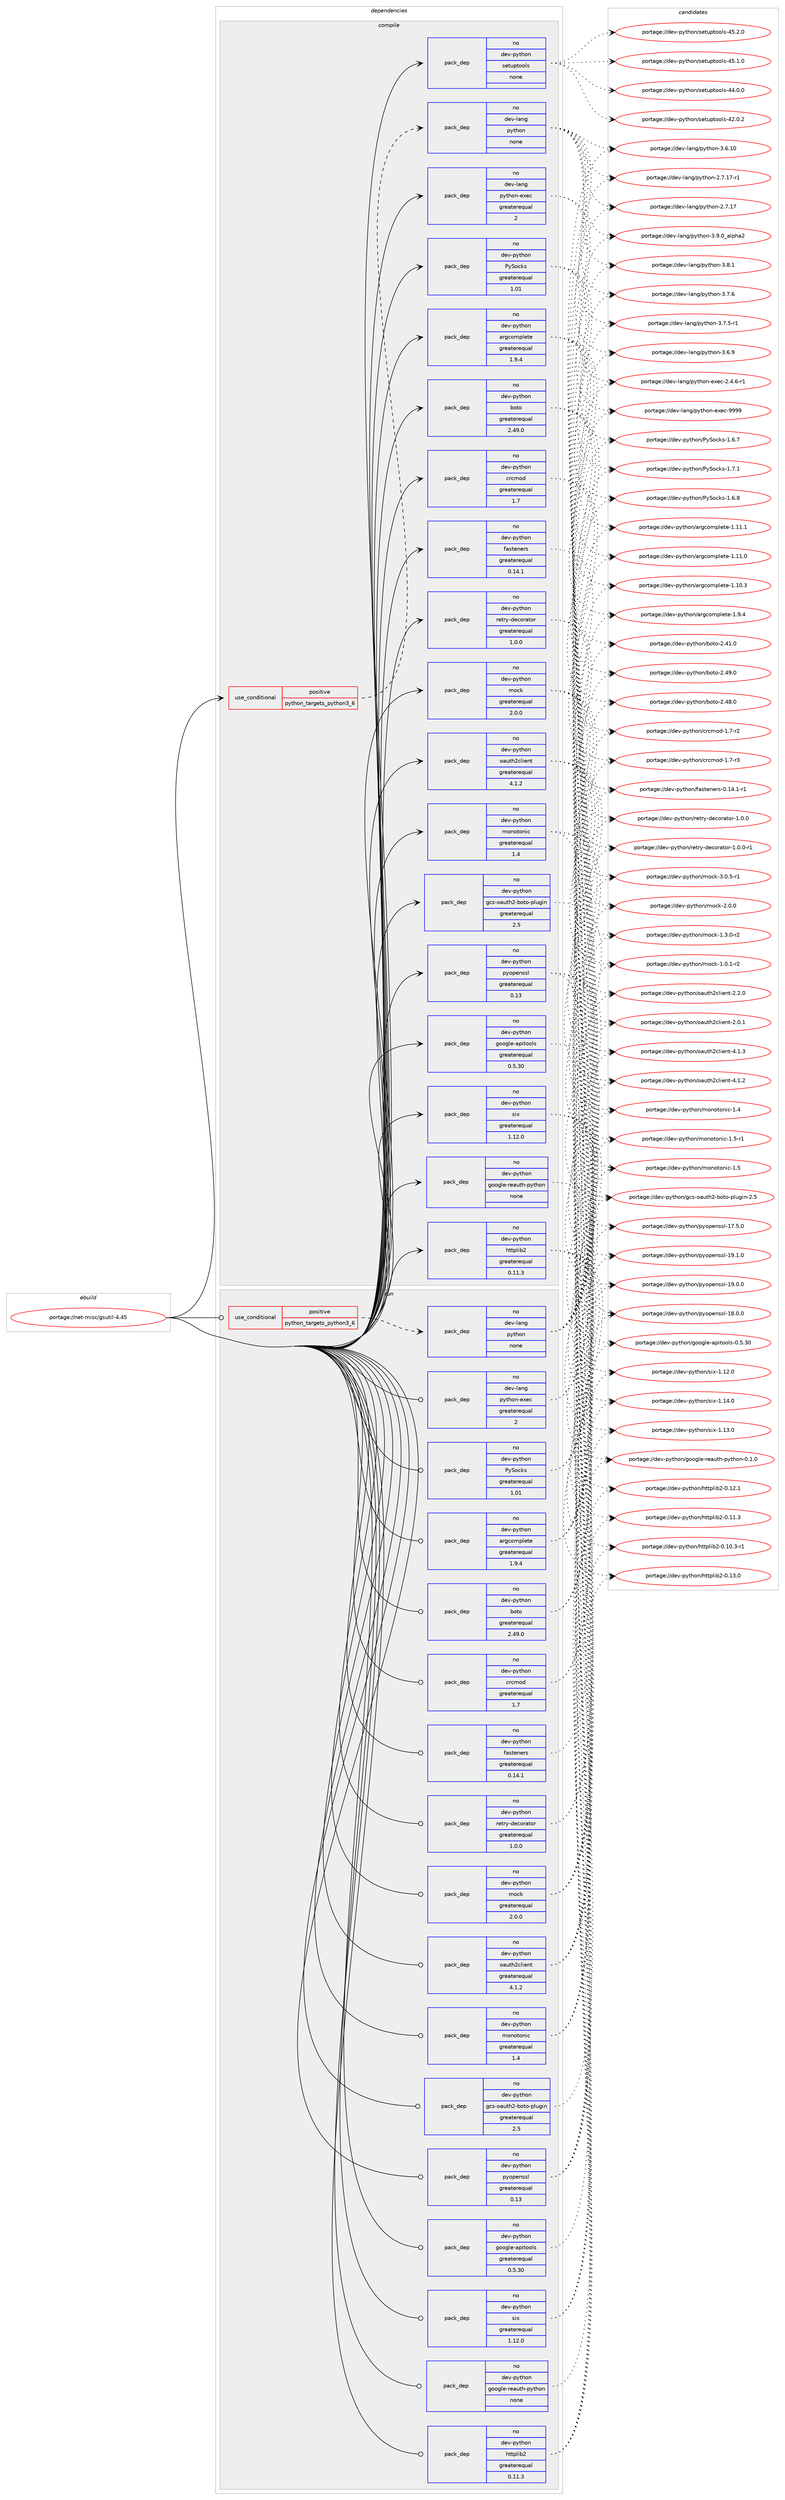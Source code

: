 digraph prolog {

# *************
# Graph options
# *************

newrank=true;
concentrate=true;
compound=true;
graph [rankdir=LR,fontname=Helvetica,fontsize=10,ranksep=1.5];#, ranksep=2.5, nodesep=0.2];
edge  [arrowhead=vee];
node  [fontname=Helvetica,fontsize=10];

# **********
# The ebuild
# **********

subgraph cluster_leftcol {
color=gray;
rank=same;
label=<<i>ebuild</i>>;
id [label="portage://net-misc/gsutil-4.45", color=red, width=4, href="../net-misc/gsutil-4.45.svg"];
}

# ****************
# The dependencies
# ****************

subgraph cluster_midcol {
color=gray;
label=<<i>dependencies</i>>;
subgraph cluster_compile {
fillcolor="#eeeeee";
style=filled;
label=<<i>compile</i>>;
subgraph cond25708 {
dependency124140 [label=<<TABLE BORDER="0" CELLBORDER="1" CELLSPACING="0" CELLPADDING="4"><TR><TD ROWSPAN="3" CELLPADDING="10">use_conditional</TD></TR><TR><TD>positive</TD></TR><TR><TD>python_targets_python3_6</TD></TR></TABLE>>, shape=none, color=red];
subgraph pack96309 {
dependency124141 [label=<<TABLE BORDER="0" CELLBORDER="1" CELLSPACING="0" CELLPADDING="4" WIDTH="220"><TR><TD ROWSPAN="6" CELLPADDING="30">pack_dep</TD></TR><TR><TD WIDTH="110">no</TD></TR><TR><TD>dev-lang</TD></TR><TR><TD>python</TD></TR><TR><TD>none</TD></TR><TR><TD></TD></TR></TABLE>>, shape=none, color=blue];
}
dependency124140:e -> dependency124141:w [weight=20,style="dashed",arrowhead="vee"];
}
id:e -> dependency124140:w [weight=20,style="solid",arrowhead="vee"];
subgraph pack96310 {
dependency124142 [label=<<TABLE BORDER="0" CELLBORDER="1" CELLSPACING="0" CELLPADDING="4" WIDTH="220"><TR><TD ROWSPAN="6" CELLPADDING="30">pack_dep</TD></TR><TR><TD WIDTH="110">no</TD></TR><TR><TD>dev-lang</TD></TR><TR><TD>python-exec</TD></TR><TR><TD>greaterequal</TD></TR><TR><TD>2</TD></TR></TABLE>>, shape=none, color=blue];
}
id:e -> dependency124142:w [weight=20,style="solid",arrowhead="vee"];
subgraph pack96311 {
dependency124143 [label=<<TABLE BORDER="0" CELLBORDER="1" CELLSPACING="0" CELLPADDING="4" WIDTH="220"><TR><TD ROWSPAN="6" CELLPADDING="30">pack_dep</TD></TR><TR><TD WIDTH="110">no</TD></TR><TR><TD>dev-python</TD></TR><TR><TD>PySocks</TD></TR><TR><TD>greaterequal</TD></TR><TR><TD>1.01</TD></TR></TABLE>>, shape=none, color=blue];
}
id:e -> dependency124143:w [weight=20,style="solid",arrowhead="vee"];
subgraph pack96312 {
dependency124144 [label=<<TABLE BORDER="0" CELLBORDER="1" CELLSPACING="0" CELLPADDING="4" WIDTH="220"><TR><TD ROWSPAN="6" CELLPADDING="30">pack_dep</TD></TR><TR><TD WIDTH="110">no</TD></TR><TR><TD>dev-python</TD></TR><TR><TD>argcomplete</TD></TR><TR><TD>greaterequal</TD></TR><TR><TD>1.9.4</TD></TR></TABLE>>, shape=none, color=blue];
}
id:e -> dependency124144:w [weight=20,style="solid",arrowhead="vee"];
subgraph pack96313 {
dependency124145 [label=<<TABLE BORDER="0" CELLBORDER="1" CELLSPACING="0" CELLPADDING="4" WIDTH="220"><TR><TD ROWSPAN="6" CELLPADDING="30">pack_dep</TD></TR><TR><TD WIDTH="110">no</TD></TR><TR><TD>dev-python</TD></TR><TR><TD>boto</TD></TR><TR><TD>greaterequal</TD></TR><TR><TD>2.49.0</TD></TR></TABLE>>, shape=none, color=blue];
}
id:e -> dependency124145:w [weight=20,style="solid",arrowhead="vee"];
subgraph pack96314 {
dependency124146 [label=<<TABLE BORDER="0" CELLBORDER="1" CELLSPACING="0" CELLPADDING="4" WIDTH="220"><TR><TD ROWSPAN="6" CELLPADDING="30">pack_dep</TD></TR><TR><TD WIDTH="110">no</TD></TR><TR><TD>dev-python</TD></TR><TR><TD>crcmod</TD></TR><TR><TD>greaterequal</TD></TR><TR><TD>1.7</TD></TR></TABLE>>, shape=none, color=blue];
}
id:e -> dependency124146:w [weight=20,style="solid",arrowhead="vee"];
subgraph pack96315 {
dependency124147 [label=<<TABLE BORDER="0" CELLBORDER="1" CELLSPACING="0" CELLPADDING="4" WIDTH="220"><TR><TD ROWSPAN="6" CELLPADDING="30">pack_dep</TD></TR><TR><TD WIDTH="110">no</TD></TR><TR><TD>dev-python</TD></TR><TR><TD>fasteners</TD></TR><TR><TD>greaterequal</TD></TR><TR><TD>0.14.1</TD></TR></TABLE>>, shape=none, color=blue];
}
id:e -> dependency124147:w [weight=20,style="solid",arrowhead="vee"];
subgraph pack96316 {
dependency124148 [label=<<TABLE BORDER="0" CELLBORDER="1" CELLSPACING="0" CELLPADDING="4" WIDTH="220"><TR><TD ROWSPAN="6" CELLPADDING="30">pack_dep</TD></TR><TR><TD WIDTH="110">no</TD></TR><TR><TD>dev-python</TD></TR><TR><TD>gcs-oauth2-boto-plugin</TD></TR><TR><TD>greaterequal</TD></TR><TR><TD>2.5</TD></TR></TABLE>>, shape=none, color=blue];
}
id:e -> dependency124148:w [weight=20,style="solid",arrowhead="vee"];
subgraph pack96317 {
dependency124149 [label=<<TABLE BORDER="0" CELLBORDER="1" CELLSPACING="0" CELLPADDING="4" WIDTH="220"><TR><TD ROWSPAN="6" CELLPADDING="30">pack_dep</TD></TR><TR><TD WIDTH="110">no</TD></TR><TR><TD>dev-python</TD></TR><TR><TD>google-apitools</TD></TR><TR><TD>greaterequal</TD></TR><TR><TD>0.5.30</TD></TR></TABLE>>, shape=none, color=blue];
}
id:e -> dependency124149:w [weight=20,style="solid",arrowhead="vee"];
subgraph pack96318 {
dependency124150 [label=<<TABLE BORDER="0" CELLBORDER="1" CELLSPACING="0" CELLPADDING="4" WIDTH="220"><TR><TD ROWSPAN="6" CELLPADDING="30">pack_dep</TD></TR><TR><TD WIDTH="110">no</TD></TR><TR><TD>dev-python</TD></TR><TR><TD>google-reauth-python</TD></TR><TR><TD>none</TD></TR><TR><TD></TD></TR></TABLE>>, shape=none, color=blue];
}
id:e -> dependency124150:w [weight=20,style="solid",arrowhead="vee"];
subgraph pack96319 {
dependency124151 [label=<<TABLE BORDER="0" CELLBORDER="1" CELLSPACING="0" CELLPADDING="4" WIDTH="220"><TR><TD ROWSPAN="6" CELLPADDING="30">pack_dep</TD></TR><TR><TD WIDTH="110">no</TD></TR><TR><TD>dev-python</TD></TR><TR><TD>httplib2</TD></TR><TR><TD>greaterequal</TD></TR><TR><TD>0.11.3</TD></TR></TABLE>>, shape=none, color=blue];
}
id:e -> dependency124151:w [weight=20,style="solid",arrowhead="vee"];
subgraph pack96320 {
dependency124152 [label=<<TABLE BORDER="0" CELLBORDER="1" CELLSPACING="0" CELLPADDING="4" WIDTH="220"><TR><TD ROWSPAN="6" CELLPADDING="30">pack_dep</TD></TR><TR><TD WIDTH="110">no</TD></TR><TR><TD>dev-python</TD></TR><TR><TD>mock</TD></TR><TR><TD>greaterequal</TD></TR><TR><TD>2.0.0</TD></TR></TABLE>>, shape=none, color=blue];
}
id:e -> dependency124152:w [weight=20,style="solid",arrowhead="vee"];
subgraph pack96321 {
dependency124153 [label=<<TABLE BORDER="0" CELLBORDER="1" CELLSPACING="0" CELLPADDING="4" WIDTH="220"><TR><TD ROWSPAN="6" CELLPADDING="30">pack_dep</TD></TR><TR><TD WIDTH="110">no</TD></TR><TR><TD>dev-python</TD></TR><TR><TD>monotonic</TD></TR><TR><TD>greaterequal</TD></TR><TR><TD>1.4</TD></TR></TABLE>>, shape=none, color=blue];
}
id:e -> dependency124153:w [weight=20,style="solid",arrowhead="vee"];
subgraph pack96322 {
dependency124154 [label=<<TABLE BORDER="0" CELLBORDER="1" CELLSPACING="0" CELLPADDING="4" WIDTH="220"><TR><TD ROWSPAN="6" CELLPADDING="30">pack_dep</TD></TR><TR><TD WIDTH="110">no</TD></TR><TR><TD>dev-python</TD></TR><TR><TD>oauth2client</TD></TR><TR><TD>greaterequal</TD></TR><TR><TD>4.1.2</TD></TR></TABLE>>, shape=none, color=blue];
}
id:e -> dependency124154:w [weight=20,style="solid",arrowhead="vee"];
subgraph pack96323 {
dependency124155 [label=<<TABLE BORDER="0" CELLBORDER="1" CELLSPACING="0" CELLPADDING="4" WIDTH="220"><TR><TD ROWSPAN="6" CELLPADDING="30">pack_dep</TD></TR><TR><TD WIDTH="110">no</TD></TR><TR><TD>dev-python</TD></TR><TR><TD>pyopenssl</TD></TR><TR><TD>greaterequal</TD></TR><TR><TD>0.13</TD></TR></TABLE>>, shape=none, color=blue];
}
id:e -> dependency124155:w [weight=20,style="solid",arrowhead="vee"];
subgraph pack96324 {
dependency124156 [label=<<TABLE BORDER="0" CELLBORDER="1" CELLSPACING="0" CELLPADDING="4" WIDTH="220"><TR><TD ROWSPAN="6" CELLPADDING="30">pack_dep</TD></TR><TR><TD WIDTH="110">no</TD></TR><TR><TD>dev-python</TD></TR><TR><TD>retry-decorator</TD></TR><TR><TD>greaterequal</TD></TR><TR><TD>1.0.0</TD></TR></TABLE>>, shape=none, color=blue];
}
id:e -> dependency124156:w [weight=20,style="solid",arrowhead="vee"];
subgraph pack96325 {
dependency124157 [label=<<TABLE BORDER="0" CELLBORDER="1" CELLSPACING="0" CELLPADDING="4" WIDTH="220"><TR><TD ROWSPAN="6" CELLPADDING="30">pack_dep</TD></TR><TR><TD WIDTH="110">no</TD></TR><TR><TD>dev-python</TD></TR><TR><TD>setuptools</TD></TR><TR><TD>none</TD></TR><TR><TD></TD></TR></TABLE>>, shape=none, color=blue];
}
id:e -> dependency124157:w [weight=20,style="solid",arrowhead="vee"];
subgraph pack96326 {
dependency124158 [label=<<TABLE BORDER="0" CELLBORDER="1" CELLSPACING="0" CELLPADDING="4" WIDTH="220"><TR><TD ROWSPAN="6" CELLPADDING="30">pack_dep</TD></TR><TR><TD WIDTH="110">no</TD></TR><TR><TD>dev-python</TD></TR><TR><TD>six</TD></TR><TR><TD>greaterequal</TD></TR><TR><TD>1.12.0</TD></TR></TABLE>>, shape=none, color=blue];
}
id:e -> dependency124158:w [weight=20,style="solid",arrowhead="vee"];
}
subgraph cluster_compileandrun {
fillcolor="#eeeeee";
style=filled;
label=<<i>compile and run</i>>;
}
subgraph cluster_run {
fillcolor="#eeeeee";
style=filled;
label=<<i>run</i>>;
subgraph cond25709 {
dependency124159 [label=<<TABLE BORDER="0" CELLBORDER="1" CELLSPACING="0" CELLPADDING="4"><TR><TD ROWSPAN="3" CELLPADDING="10">use_conditional</TD></TR><TR><TD>positive</TD></TR><TR><TD>python_targets_python3_6</TD></TR></TABLE>>, shape=none, color=red];
subgraph pack96327 {
dependency124160 [label=<<TABLE BORDER="0" CELLBORDER="1" CELLSPACING="0" CELLPADDING="4" WIDTH="220"><TR><TD ROWSPAN="6" CELLPADDING="30">pack_dep</TD></TR><TR><TD WIDTH="110">no</TD></TR><TR><TD>dev-lang</TD></TR><TR><TD>python</TD></TR><TR><TD>none</TD></TR><TR><TD></TD></TR></TABLE>>, shape=none, color=blue];
}
dependency124159:e -> dependency124160:w [weight=20,style="dashed",arrowhead="vee"];
}
id:e -> dependency124159:w [weight=20,style="solid",arrowhead="odot"];
subgraph pack96328 {
dependency124161 [label=<<TABLE BORDER="0" CELLBORDER="1" CELLSPACING="0" CELLPADDING="4" WIDTH="220"><TR><TD ROWSPAN="6" CELLPADDING="30">pack_dep</TD></TR><TR><TD WIDTH="110">no</TD></TR><TR><TD>dev-lang</TD></TR><TR><TD>python-exec</TD></TR><TR><TD>greaterequal</TD></TR><TR><TD>2</TD></TR></TABLE>>, shape=none, color=blue];
}
id:e -> dependency124161:w [weight=20,style="solid",arrowhead="odot"];
subgraph pack96329 {
dependency124162 [label=<<TABLE BORDER="0" CELLBORDER="1" CELLSPACING="0" CELLPADDING="4" WIDTH="220"><TR><TD ROWSPAN="6" CELLPADDING="30">pack_dep</TD></TR><TR><TD WIDTH="110">no</TD></TR><TR><TD>dev-python</TD></TR><TR><TD>PySocks</TD></TR><TR><TD>greaterequal</TD></TR><TR><TD>1.01</TD></TR></TABLE>>, shape=none, color=blue];
}
id:e -> dependency124162:w [weight=20,style="solid",arrowhead="odot"];
subgraph pack96330 {
dependency124163 [label=<<TABLE BORDER="0" CELLBORDER="1" CELLSPACING="0" CELLPADDING="4" WIDTH="220"><TR><TD ROWSPAN="6" CELLPADDING="30">pack_dep</TD></TR><TR><TD WIDTH="110">no</TD></TR><TR><TD>dev-python</TD></TR><TR><TD>argcomplete</TD></TR><TR><TD>greaterequal</TD></TR><TR><TD>1.9.4</TD></TR></TABLE>>, shape=none, color=blue];
}
id:e -> dependency124163:w [weight=20,style="solid",arrowhead="odot"];
subgraph pack96331 {
dependency124164 [label=<<TABLE BORDER="0" CELLBORDER="1" CELLSPACING="0" CELLPADDING="4" WIDTH="220"><TR><TD ROWSPAN="6" CELLPADDING="30">pack_dep</TD></TR><TR><TD WIDTH="110">no</TD></TR><TR><TD>dev-python</TD></TR><TR><TD>boto</TD></TR><TR><TD>greaterequal</TD></TR><TR><TD>2.49.0</TD></TR></TABLE>>, shape=none, color=blue];
}
id:e -> dependency124164:w [weight=20,style="solid",arrowhead="odot"];
subgraph pack96332 {
dependency124165 [label=<<TABLE BORDER="0" CELLBORDER="1" CELLSPACING="0" CELLPADDING="4" WIDTH="220"><TR><TD ROWSPAN="6" CELLPADDING="30">pack_dep</TD></TR><TR><TD WIDTH="110">no</TD></TR><TR><TD>dev-python</TD></TR><TR><TD>crcmod</TD></TR><TR><TD>greaterequal</TD></TR><TR><TD>1.7</TD></TR></TABLE>>, shape=none, color=blue];
}
id:e -> dependency124165:w [weight=20,style="solid",arrowhead="odot"];
subgraph pack96333 {
dependency124166 [label=<<TABLE BORDER="0" CELLBORDER="1" CELLSPACING="0" CELLPADDING="4" WIDTH="220"><TR><TD ROWSPAN="6" CELLPADDING="30">pack_dep</TD></TR><TR><TD WIDTH="110">no</TD></TR><TR><TD>dev-python</TD></TR><TR><TD>fasteners</TD></TR><TR><TD>greaterequal</TD></TR><TR><TD>0.14.1</TD></TR></TABLE>>, shape=none, color=blue];
}
id:e -> dependency124166:w [weight=20,style="solid",arrowhead="odot"];
subgraph pack96334 {
dependency124167 [label=<<TABLE BORDER="0" CELLBORDER="1" CELLSPACING="0" CELLPADDING="4" WIDTH="220"><TR><TD ROWSPAN="6" CELLPADDING="30">pack_dep</TD></TR><TR><TD WIDTH="110">no</TD></TR><TR><TD>dev-python</TD></TR><TR><TD>gcs-oauth2-boto-plugin</TD></TR><TR><TD>greaterequal</TD></TR><TR><TD>2.5</TD></TR></TABLE>>, shape=none, color=blue];
}
id:e -> dependency124167:w [weight=20,style="solid",arrowhead="odot"];
subgraph pack96335 {
dependency124168 [label=<<TABLE BORDER="0" CELLBORDER="1" CELLSPACING="0" CELLPADDING="4" WIDTH="220"><TR><TD ROWSPAN="6" CELLPADDING="30">pack_dep</TD></TR><TR><TD WIDTH="110">no</TD></TR><TR><TD>dev-python</TD></TR><TR><TD>google-apitools</TD></TR><TR><TD>greaterequal</TD></TR><TR><TD>0.5.30</TD></TR></TABLE>>, shape=none, color=blue];
}
id:e -> dependency124168:w [weight=20,style="solid",arrowhead="odot"];
subgraph pack96336 {
dependency124169 [label=<<TABLE BORDER="0" CELLBORDER="1" CELLSPACING="0" CELLPADDING="4" WIDTH="220"><TR><TD ROWSPAN="6" CELLPADDING="30">pack_dep</TD></TR><TR><TD WIDTH="110">no</TD></TR><TR><TD>dev-python</TD></TR><TR><TD>google-reauth-python</TD></TR><TR><TD>none</TD></TR><TR><TD></TD></TR></TABLE>>, shape=none, color=blue];
}
id:e -> dependency124169:w [weight=20,style="solid",arrowhead="odot"];
subgraph pack96337 {
dependency124170 [label=<<TABLE BORDER="0" CELLBORDER="1" CELLSPACING="0" CELLPADDING="4" WIDTH="220"><TR><TD ROWSPAN="6" CELLPADDING="30">pack_dep</TD></TR><TR><TD WIDTH="110">no</TD></TR><TR><TD>dev-python</TD></TR><TR><TD>httplib2</TD></TR><TR><TD>greaterequal</TD></TR><TR><TD>0.11.3</TD></TR></TABLE>>, shape=none, color=blue];
}
id:e -> dependency124170:w [weight=20,style="solid",arrowhead="odot"];
subgraph pack96338 {
dependency124171 [label=<<TABLE BORDER="0" CELLBORDER="1" CELLSPACING="0" CELLPADDING="4" WIDTH="220"><TR><TD ROWSPAN="6" CELLPADDING="30">pack_dep</TD></TR><TR><TD WIDTH="110">no</TD></TR><TR><TD>dev-python</TD></TR><TR><TD>mock</TD></TR><TR><TD>greaterequal</TD></TR><TR><TD>2.0.0</TD></TR></TABLE>>, shape=none, color=blue];
}
id:e -> dependency124171:w [weight=20,style="solid",arrowhead="odot"];
subgraph pack96339 {
dependency124172 [label=<<TABLE BORDER="0" CELLBORDER="1" CELLSPACING="0" CELLPADDING="4" WIDTH="220"><TR><TD ROWSPAN="6" CELLPADDING="30">pack_dep</TD></TR><TR><TD WIDTH="110">no</TD></TR><TR><TD>dev-python</TD></TR><TR><TD>monotonic</TD></TR><TR><TD>greaterequal</TD></TR><TR><TD>1.4</TD></TR></TABLE>>, shape=none, color=blue];
}
id:e -> dependency124172:w [weight=20,style="solid",arrowhead="odot"];
subgraph pack96340 {
dependency124173 [label=<<TABLE BORDER="0" CELLBORDER="1" CELLSPACING="0" CELLPADDING="4" WIDTH="220"><TR><TD ROWSPAN="6" CELLPADDING="30">pack_dep</TD></TR><TR><TD WIDTH="110">no</TD></TR><TR><TD>dev-python</TD></TR><TR><TD>oauth2client</TD></TR><TR><TD>greaterequal</TD></TR><TR><TD>4.1.2</TD></TR></TABLE>>, shape=none, color=blue];
}
id:e -> dependency124173:w [weight=20,style="solid",arrowhead="odot"];
subgraph pack96341 {
dependency124174 [label=<<TABLE BORDER="0" CELLBORDER="1" CELLSPACING="0" CELLPADDING="4" WIDTH="220"><TR><TD ROWSPAN="6" CELLPADDING="30">pack_dep</TD></TR><TR><TD WIDTH="110">no</TD></TR><TR><TD>dev-python</TD></TR><TR><TD>pyopenssl</TD></TR><TR><TD>greaterequal</TD></TR><TR><TD>0.13</TD></TR></TABLE>>, shape=none, color=blue];
}
id:e -> dependency124174:w [weight=20,style="solid",arrowhead="odot"];
subgraph pack96342 {
dependency124175 [label=<<TABLE BORDER="0" CELLBORDER="1" CELLSPACING="0" CELLPADDING="4" WIDTH="220"><TR><TD ROWSPAN="6" CELLPADDING="30">pack_dep</TD></TR><TR><TD WIDTH="110">no</TD></TR><TR><TD>dev-python</TD></TR><TR><TD>retry-decorator</TD></TR><TR><TD>greaterequal</TD></TR><TR><TD>1.0.0</TD></TR></TABLE>>, shape=none, color=blue];
}
id:e -> dependency124175:w [weight=20,style="solid",arrowhead="odot"];
subgraph pack96343 {
dependency124176 [label=<<TABLE BORDER="0" CELLBORDER="1" CELLSPACING="0" CELLPADDING="4" WIDTH="220"><TR><TD ROWSPAN="6" CELLPADDING="30">pack_dep</TD></TR><TR><TD WIDTH="110">no</TD></TR><TR><TD>dev-python</TD></TR><TR><TD>six</TD></TR><TR><TD>greaterequal</TD></TR><TR><TD>1.12.0</TD></TR></TABLE>>, shape=none, color=blue];
}
id:e -> dependency124176:w [weight=20,style="solid",arrowhead="odot"];
}
}

# **************
# The candidates
# **************

subgraph cluster_choices {
rank=same;
color=gray;
label=<<i>candidates</i>>;

subgraph choice96309 {
color=black;
nodesep=1;
choice10010111845108971101034711212111610411111045514657464895971081121049750 [label="portage://dev-lang/python-3.9.0_alpha2", color=red, width=4,href="../dev-lang/python-3.9.0_alpha2.svg"];
choice100101118451089711010347112121116104111110455146564649 [label="portage://dev-lang/python-3.8.1", color=red, width=4,href="../dev-lang/python-3.8.1.svg"];
choice100101118451089711010347112121116104111110455146554654 [label="portage://dev-lang/python-3.7.6", color=red, width=4,href="../dev-lang/python-3.7.6.svg"];
choice1001011184510897110103471121211161041111104551465546534511449 [label="portage://dev-lang/python-3.7.5-r1", color=red, width=4,href="../dev-lang/python-3.7.5-r1.svg"];
choice100101118451089711010347112121116104111110455146544657 [label="portage://dev-lang/python-3.6.9", color=red, width=4,href="../dev-lang/python-3.6.9.svg"];
choice10010111845108971101034711212111610411111045514654464948 [label="portage://dev-lang/python-3.6.10", color=red, width=4,href="../dev-lang/python-3.6.10.svg"];
choice100101118451089711010347112121116104111110455046554649554511449 [label="portage://dev-lang/python-2.7.17-r1", color=red, width=4,href="../dev-lang/python-2.7.17-r1.svg"];
choice10010111845108971101034711212111610411111045504655464955 [label="portage://dev-lang/python-2.7.17", color=red, width=4,href="../dev-lang/python-2.7.17.svg"];
dependency124141:e -> choice10010111845108971101034711212111610411111045514657464895971081121049750:w [style=dotted,weight="100"];
dependency124141:e -> choice100101118451089711010347112121116104111110455146564649:w [style=dotted,weight="100"];
dependency124141:e -> choice100101118451089711010347112121116104111110455146554654:w [style=dotted,weight="100"];
dependency124141:e -> choice1001011184510897110103471121211161041111104551465546534511449:w [style=dotted,weight="100"];
dependency124141:e -> choice100101118451089711010347112121116104111110455146544657:w [style=dotted,weight="100"];
dependency124141:e -> choice10010111845108971101034711212111610411111045514654464948:w [style=dotted,weight="100"];
dependency124141:e -> choice100101118451089711010347112121116104111110455046554649554511449:w [style=dotted,weight="100"];
dependency124141:e -> choice10010111845108971101034711212111610411111045504655464955:w [style=dotted,weight="100"];
}
subgraph choice96310 {
color=black;
nodesep=1;
choice10010111845108971101034711212111610411111045101120101994557575757 [label="portage://dev-lang/python-exec-9999", color=red, width=4,href="../dev-lang/python-exec-9999.svg"];
choice10010111845108971101034711212111610411111045101120101994550465246544511449 [label="portage://dev-lang/python-exec-2.4.6-r1", color=red, width=4,href="../dev-lang/python-exec-2.4.6-r1.svg"];
dependency124142:e -> choice10010111845108971101034711212111610411111045101120101994557575757:w [style=dotted,weight="100"];
dependency124142:e -> choice10010111845108971101034711212111610411111045101120101994550465246544511449:w [style=dotted,weight="100"];
}
subgraph choice96311 {
color=black;
nodesep=1;
choice1001011184511212111610411111047801218311199107115454946554649 [label="portage://dev-python/PySocks-1.7.1", color=red, width=4,href="../dev-python/PySocks-1.7.1.svg"];
choice1001011184511212111610411111047801218311199107115454946544656 [label="portage://dev-python/PySocks-1.6.8", color=red, width=4,href="../dev-python/PySocks-1.6.8.svg"];
choice1001011184511212111610411111047801218311199107115454946544655 [label="portage://dev-python/PySocks-1.6.7", color=red, width=4,href="../dev-python/PySocks-1.6.7.svg"];
dependency124143:e -> choice1001011184511212111610411111047801218311199107115454946554649:w [style=dotted,weight="100"];
dependency124143:e -> choice1001011184511212111610411111047801218311199107115454946544656:w [style=dotted,weight="100"];
dependency124143:e -> choice1001011184511212111610411111047801218311199107115454946544655:w [style=dotted,weight="100"];
}
subgraph choice96312 {
color=black;
nodesep=1;
choice10010111845112121116104111110479711410399111109112108101116101454946574652 [label="portage://dev-python/argcomplete-1.9.4", color=red, width=4,href="../dev-python/argcomplete-1.9.4.svg"];
choice1001011184511212111610411111047971141039911110911210810111610145494649494649 [label="portage://dev-python/argcomplete-1.11.1", color=red, width=4,href="../dev-python/argcomplete-1.11.1.svg"];
choice1001011184511212111610411111047971141039911110911210810111610145494649494648 [label="portage://dev-python/argcomplete-1.11.0", color=red, width=4,href="../dev-python/argcomplete-1.11.0.svg"];
choice1001011184511212111610411111047971141039911110911210810111610145494649484651 [label="portage://dev-python/argcomplete-1.10.3", color=red, width=4,href="../dev-python/argcomplete-1.10.3.svg"];
dependency124144:e -> choice10010111845112121116104111110479711410399111109112108101116101454946574652:w [style=dotted,weight="100"];
dependency124144:e -> choice1001011184511212111610411111047971141039911110911210810111610145494649494649:w [style=dotted,weight="100"];
dependency124144:e -> choice1001011184511212111610411111047971141039911110911210810111610145494649494648:w [style=dotted,weight="100"];
dependency124144:e -> choice1001011184511212111610411111047971141039911110911210810111610145494649484651:w [style=dotted,weight="100"];
}
subgraph choice96313 {
color=black;
nodesep=1;
choice10010111845112121116104111110479811111611145504652574648 [label="portage://dev-python/boto-2.49.0", color=red, width=4,href="../dev-python/boto-2.49.0.svg"];
choice10010111845112121116104111110479811111611145504652564648 [label="portage://dev-python/boto-2.48.0", color=red, width=4,href="../dev-python/boto-2.48.0.svg"];
choice10010111845112121116104111110479811111611145504652494648 [label="portage://dev-python/boto-2.41.0", color=red, width=4,href="../dev-python/boto-2.41.0.svg"];
dependency124145:e -> choice10010111845112121116104111110479811111611145504652574648:w [style=dotted,weight="100"];
dependency124145:e -> choice10010111845112121116104111110479811111611145504652564648:w [style=dotted,weight="100"];
dependency124145:e -> choice10010111845112121116104111110479811111611145504652494648:w [style=dotted,weight="100"];
}
subgraph choice96314 {
color=black;
nodesep=1;
choice10010111845112121116104111110479911499109111100454946554511451 [label="portage://dev-python/crcmod-1.7-r3", color=red, width=4,href="../dev-python/crcmod-1.7-r3.svg"];
choice10010111845112121116104111110479911499109111100454946554511450 [label="portage://dev-python/crcmod-1.7-r2", color=red, width=4,href="../dev-python/crcmod-1.7-r2.svg"];
dependency124146:e -> choice10010111845112121116104111110479911499109111100454946554511451:w [style=dotted,weight="100"];
dependency124146:e -> choice10010111845112121116104111110479911499109111100454946554511450:w [style=dotted,weight="100"];
}
subgraph choice96315 {
color=black;
nodesep=1;
choice100101118451121211161041111104710297115116101110101114115454846495246494511449 [label="portage://dev-python/fasteners-0.14.1-r1", color=red, width=4,href="../dev-python/fasteners-0.14.1-r1.svg"];
dependency124147:e -> choice100101118451121211161041111104710297115116101110101114115454846495246494511449:w [style=dotted,weight="100"];
}
subgraph choice96316 {
color=black;
nodesep=1;
choice10010111845112121116104111110471039911545111971171161045045981111161114511210811710310511045504653 [label="portage://dev-python/gcs-oauth2-boto-plugin-2.5", color=red, width=4,href="../dev-python/gcs-oauth2-boto-plugin-2.5.svg"];
dependency124148:e -> choice10010111845112121116104111110471039911545111971171161045045981111161114511210811710310511045504653:w [style=dotted,weight="100"];
}
subgraph choice96317 {
color=black;
nodesep=1;
choice1001011184511212111610411111047103111111103108101459711210511611111110811545484653465148 [label="portage://dev-python/google-apitools-0.5.30", color=red, width=4,href="../dev-python/google-apitools-0.5.30.svg"];
dependency124149:e -> choice1001011184511212111610411111047103111111103108101459711210511611111110811545484653465148:w [style=dotted,weight="100"];
}
subgraph choice96318 {
color=black;
nodesep=1;
choice1001011184511212111610411111047103111111103108101451141019711711610445112121116104111110454846494648 [label="portage://dev-python/google-reauth-python-0.1.0", color=red, width=4,href="../dev-python/google-reauth-python-0.1.0.svg"];
dependency124150:e -> choice1001011184511212111610411111047103111111103108101451141019711711610445112121116104111110454846494648:w [style=dotted,weight="100"];
}
subgraph choice96319 {
color=black;
nodesep=1;
choice1001011184511212111610411111047104116116112108105985045484649514648 [label="portage://dev-python/httplib2-0.13.0", color=red, width=4,href="../dev-python/httplib2-0.13.0.svg"];
choice1001011184511212111610411111047104116116112108105985045484649504649 [label="portage://dev-python/httplib2-0.12.1", color=red, width=4,href="../dev-python/httplib2-0.12.1.svg"];
choice1001011184511212111610411111047104116116112108105985045484649494651 [label="portage://dev-python/httplib2-0.11.3", color=red, width=4,href="../dev-python/httplib2-0.11.3.svg"];
choice10010111845112121116104111110471041161161121081059850454846494846514511449 [label="portage://dev-python/httplib2-0.10.3-r1", color=red, width=4,href="../dev-python/httplib2-0.10.3-r1.svg"];
dependency124151:e -> choice1001011184511212111610411111047104116116112108105985045484649514648:w [style=dotted,weight="100"];
dependency124151:e -> choice1001011184511212111610411111047104116116112108105985045484649504649:w [style=dotted,weight="100"];
dependency124151:e -> choice1001011184511212111610411111047104116116112108105985045484649494651:w [style=dotted,weight="100"];
dependency124151:e -> choice10010111845112121116104111110471041161161121081059850454846494846514511449:w [style=dotted,weight="100"];
}
subgraph choice96320 {
color=black;
nodesep=1;
choice1001011184511212111610411111047109111991074551464846534511449 [label="portage://dev-python/mock-3.0.5-r1", color=red, width=4,href="../dev-python/mock-3.0.5-r1.svg"];
choice100101118451121211161041111104710911199107455046484648 [label="portage://dev-python/mock-2.0.0", color=red, width=4,href="../dev-python/mock-2.0.0.svg"];
choice1001011184511212111610411111047109111991074549465146484511450 [label="portage://dev-python/mock-1.3.0-r2", color=red, width=4,href="../dev-python/mock-1.3.0-r2.svg"];
choice1001011184511212111610411111047109111991074549464846494511450 [label="portage://dev-python/mock-1.0.1-r2", color=red, width=4,href="../dev-python/mock-1.0.1-r2.svg"];
dependency124152:e -> choice1001011184511212111610411111047109111991074551464846534511449:w [style=dotted,weight="100"];
dependency124152:e -> choice100101118451121211161041111104710911199107455046484648:w [style=dotted,weight="100"];
dependency124152:e -> choice1001011184511212111610411111047109111991074549465146484511450:w [style=dotted,weight="100"];
dependency124152:e -> choice1001011184511212111610411111047109111991074549464846494511450:w [style=dotted,weight="100"];
}
subgraph choice96321 {
color=black;
nodesep=1;
choice100101118451121211161041111104710911111011111611111010599454946534511449 [label="portage://dev-python/monotonic-1.5-r1", color=red, width=4,href="../dev-python/monotonic-1.5-r1.svg"];
choice10010111845112121116104111110471091111101111161111101059945494653 [label="portage://dev-python/monotonic-1.5", color=red, width=4,href="../dev-python/monotonic-1.5.svg"];
choice10010111845112121116104111110471091111101111161111101059945494652 [label="portage://dev-python/monotonic-1.4", color=red, width=4,href="../dev-python/monotonic-1.4.svg"];
dependency124153:e -> choice100101118451121211161041111104710911111011111611111010599454946534511449:w [style=dotted,weight="100"];
dependency124153:e -> choice10010111845112121116104111110471091111101111161111101059945494653:w [style=dotted,weight="100"];
dependency124153:e -> choice10010111845112121116104111110471091111101111161111101059945494652:w [style=dotted,weight="100"];
}
subgraph choice96322 {
color=black;
nodesep=1;
choice1001011184511212111610411111047111971171161045099108105101110116455246494651 [label="portage://dev-python/oauth2client-4.1.3", color=red, width=4,href="../dev-python/oauth2client-4.1.3.svg"];
choice1001011184511212111610411111047111971171161045099108105101110116455246494650 [label="portage://dev-python/oauth2client-4.1.2", color=red, width=4,href="../dev-python/oauth2client-4.1.2.svg"];
choice1001011184511212111610411111047111971171161045099108105101110116455046504648 [label="portage://dev-python/oauth2client-2.2.0", color=red, width=4,href="../dev-python/oauth2client-2.2.0.svg"];
choice1001011184511212111610411111047111971171161045099108105101110116455046484649 [label="portage://dev-python/oauth2client-2.0.1", color=red, width=4,href="../dev-python/oauth2client-2.0.1.svg"];
dependency124154:e -> choice1001011184511212111610411111047111971171161045099108105101110116455246494651:w [style=dotted,weight="100"];
dependency124154:e -> choice1001011184511212111610411111047111971171161045099108105101110116455246494650:w [style=dotted,weight="100"];
dependency124154:e -> choice1001011184511212111610411111047111971171161045099108105101110116455046504648:w [style=dotted,weight="100"];
dependency124154:e -> choice1001011184511212111610411111047111971171161045099108105101110116455046484649:w [style=dotted,weight="100"];
}
subgraph choice96323 {
color=black;
nodesep=1;
choice100101118451121211161041111104711212111111210111011511510845495746494648 [label="portage://dev-python/pyopenssl-19.1.0", color=red, width=4,href="../dev-python/pyopenssl-19.1.0.svg"];
choice100101118451121211161041111104711212111111210111011511510845495746484648 [label="portage://dev-python/pyopenssl-19.0.0", color=red, width=4,href="../dev-python/pyopenssl-19.0.0.svg"];
choice100101118451121211161041111104711212111111210111011511510845495646484648 [label="portage://dev-python/pyopenssl-18.0.0", color=red, width=4,href="../dev-python/pyopenssl-18.0.0.svg"];
choice100101118451121211161041111104711212111111210111011511510845495546534648 [label="portage://dev-python/pyopenssl-17.5.0", color=red, width=4,href="../dev-python/pyopenssl-17.5.0.svg"];
dependency124155:e -> choice100101118451121211161041111104711212111111210111011511510845495746494648:w [style=dotted,weight="100"];
dependency124155:e -> choice100101118451121211161041111104711212111111210111011511510845495746484648:w [style=dotted,weight="100"];
dependency124155:e -> choice100101118451121211161041111104711212111111210111011511510845495646484648:w [style=dotted,weight="100"];
dependency124155:e -> choice100101118451121211161041111104711212111111210111011511510845495546534648:w [style=dotted,weight="100"];
}
subgraph choice96324 {
color=black;
nodesep=1;
choice10010111845112121116104111110471141011161141214510010199111114971161111144549464846484511449 [label="portage://dev-python/retry-decorator-1.0.0-r1", color=red, width=4,href="../dev-python/retry-decorator-1.0.0-r1.svg"];
choice1001011184511212111610411111047114101116114121451001019911111497116111114454946484648 [label="portage://dev-python/retry-decorator-1.0.0", color=red, width=4,href="../dev-python/retry-decorator-1.0.0.svg"];
dependency124156:e -> choice10010111845112121116104111110471141011161141214510010199111114971161111144549464846484511449:w [style=dotted,weight="100"];
dependency124156:e -> choice1001011184511212111610411111047114101116114121451001019911111497116111114454946484648:w [style=dotted,weight="100"];
}
subgraph choice96325 {
color=black;
nodesep=1;
choice100101118451121211161041111104711510111611711211611111110811545525346504648 [label="portage://dev-python/setuptools-45.2.0", color=red, width=4,href="../dev-python/setuptools-45.2.0.svg"];
choice100101118451121211161041111104711510111611711211611111110811545525346494648 [label="portage://dev-python/setuptools-45.1.0", color=red, width=4,href="../dev-python/setuptools-45.1.0.svg"];
choice100101118451121211161041111104711510111611711211611111110811545525246484648 [label="portage://dev-python/setuptools-44.0.0", color=red, width=4,href="../dev-python/setuptools-44.0.0.svg"];
choice100101118451121211161041111104711510111611711211611111110811545525046484650 [label="portage://dev-python/setuptools-42.0.2", color=red, width=4,href="../dev-python/setuptools-42.0.2.svg"];
dependency124157:e -> choice100101118451121211161041111104711510111611711211611111110811545525346504648:w [style=dotted,weight="100"];
dependency124157:e -> choice100101118451121211161041111104711510111611711211611111110811545525346494648:w [style=dotted,weight="100"];
dependency124157:e -> choice100101118451121211161041111104711510111611711211611111110811545525246484648:w [style=dotted,weight="100"];
dependency124157:e -> choice100101118451121211161041111104711510111611711211611111110811545525046484650:w [style=dotted,weight="100"];
}
subgraph choice96326 {
color=black;
nodesep=1;
choice100101118451121211161041111104711510512045494649524648 [label="portage://dev-python/six-1.14.0", color=red, width=4,href="../dev-python/six-1.14.0.svg"];
choice100101118451121211161041111104711510512045494649514648 [label="portage://dev-python/six-1.13.0", color=red, width=4,href="../dev-python/six-1.13.0.svg"];
choice100101118451121211161041111104711510512045494649504648 [label="portage://dev-python/six-1.12.0", color=red, width=4,href="../dev-python/six-1.12.0.svg"];
dependency124158:e -> choice100101118451121211161041111104711510512045494649524648:w [style=dotted,weight="100"];
dependency124158:e -> choice100101118451121211161041111104711510512045494649514648:w [style=dotted,weight="100"];
dependency124158:e -> choice100101118451121211161041111104711510512045494649504648:w [style=dotted,weight="100"];
}
subgraph choice96327 {
color=black;
nodesep=1;
choice10010111845108971101034711212111610411111045514657464895971081121049750 [label="portage://dev-lang/python-3.9.0_alpha2", color=red, width=4,href="../dev-lang/python-3.9.0_alpha2.svg"];
choice100101118451089711010347112121116104111110455146564649 [label="portage://dev-lang/python-3.8.1", color=red, width=4,href="../dev-lang/python-3.8.1.svg"];
choice100101118451089711010347112121116104111110455146554654 [label="portage://dev-lang/python-3.7.6", color=red, width=4,href="../dev-lang/python-3.7.6.svg"];
choice1001011184510897110103471121211161041111104551465546534511449 [label="portage://dev-lang/python-3.7.5-r1", color=red, width=4,href="../dev-lang/python-3.7.5-r1.svg"];
choice100101118451089711010347112121116104111110455146544657 [label="portage://dev-lang/python-3.6.9", color=red, width=4,href="../dev-lang/python-3.6.9.svg"];
choice10010111845108971101034711212111610411111045514654464948 [label="portage://dev-lang/python-3.6.10", color=red, width=4,href="../dev-lang/python-3.6.10.svg"];
choice100101118451089711010347112121116104111110455046554649554511449 [label="portage://dev-lang/python-2.7.17-r1", color=red, width=4,href="../dev-lang/python-2.7.17-r1.svg"];
choice10010111845108971101034711212111610411111045504655464955 [label="portage://dev-lang/python-2.7.17", color=red, width=4,href="../dev-lang/python-2.7.17.svg"];
dependency124160:e -> choice10010111845108971101034711212111610411111045514657464895971081121049750:w [style=dotted,weight="100"];
dependency124160:e -> choice100101118451089711010347112121116104111110455146564649:w [style=dotted,weight="100"];
dependency124160:e -> choice100101118451089711010347112121116104111110455146554654:w [style=dotted,weight="100"];
dependency124160:e -> choice1001011184510897110103471121211161041111104551465546534511449:w [style=dotted,weight="100"];
dependency124160:e -> choice100101118451089711010347112121116104111110455146544657:w [style=dotted,weight="100"];
dependency124160:e -> choice10010111845108971101034711212111610411111045514654464948:w [style=dotted,weight="100"];
dependency124160:e -> choice100101118451089711010347112121116104111110455046554649554511449:w [style=dotted,weight="100"];
dependency124160:e -> choice10010111845108971101034711212111610411111045504655464955:w [style=dotted,weight="100"];
}
subgraph choice96328 {
color=black;
nodesep=1;
choice10010111845108971101034711212111610411111045101120101994557575757 [label="portage://dev-lang/python-exec-9999", color=red, width=4,href="../dev-lang/python-exec-9999.svg"];
choice10010111845108971101034711212111610411111045101120101994550465246544511449 [label="portage://dev-lang/python-exec-2.4.6-r1", color=red, width=4,href="../dev-lang/python-exec-2.4.6-r1.svg"];
dependency124161:e -> choice10010111845108971101034711212111610411111045101120101994557575757:w [style=dotted,weight="100"];
dependency124161:e -> choice10010111845108971101034711212111610411111045101120101994550465246544511449:w [style=dotted,weight="100"];
}
subgraph choice96329 {
color=black;
nodesep=1;
choice1001011184511212111610411111047801218311199107115454946554649 [label="portage://dev-python/PySocks-1.7.1", color=red, width=4,href="../dev-python/PySocks-1.7.1.svg"];
choice1001011184511212111610411111047801218311199107115454946544656 [label="portage://dev-python/PySocks-1.6.8", color=red, width=4,href="../dev-python/PySocks-1.6.8.svg"];
choice1001011184511212111610411111047801218311199107115454946544655 [label="portage://dev-python/PySocks-1.6.7", color=red, width=4,href="../dev-python/PySocks-1.6.7.svg"];
dependency124162:e -> choice1001011184511212111610411111047801218311199107115454946554649:w [style=dotted,weight="100"];
dependency124162:e -> choice1001011184511212111610411111047801218311199107115454946544656:w [style=dotted,weight="100"];
dependency124162:e -> choice1001011184511212111610411111047801218311199107115454946544655:w [style=dotted,weight="100"];
}
subgraph choice96330 {
color=black;
nodesep=1;
choice10010111845112121116104111110479711410399111109112108101116101454946574652 [label="portage://dev-python/argcomplete-1.9.4", color=red, width=4,href="../dev-python/argcomplete-1.9.4.svg"];
choice1001011184511212111610411111047971141039911110911210810111610145494649494649 [label="portage://dev-python/argcomplete-1.11.1", color=red, width=4,href="../dev-python/argcomplete-1.11.1.svg"];
choice1001011184511212111610411111047971141039911110911210810111610145494649494648 [label="portage://dev-python/argcomplete-1.11.0", color=red, width=4,href="../dev-python/argcomplete-1.11.0.svg"];
choice1001011184511212111610411111047971141039911110911210810111610145494649484651 [label="portage://dev-python/argcomplete-1.10.3", color=red, width=4,href="../dev-python/argcomplete-1.10.3.svg"];
dependency124163:e -> choice10010111845112121116104111110479711410399111109112108101116101454946574652:w [style=dotted,weight="100"];
dependency124163:e -> choice1001011184511212111610411111047971141039911110911210810111610145494649494649:w [style=dotted,weight="100"];
dependency124163:e -> choice1001011184511212111610411111047971141039911110911210810111610145494649494648:w [style=dotted,weight="100"];
dependency124163:e -> choice1001011184511212111610411111047971141039911110911210810111610145494649484651:w [style=dotted,weight="100"];
}
subgraph choice96331 {
color=black;
nodesep=1;
choice10010111845112121116104111110479811111611145504652574648 [label="portage://dev-python/boto-2.49.0", color=red, width=4,href="../dev-python/boto-2.49.0.svg"];
choice10010111845112121116104111110479811111611145504652564648 [label="portage://dev-python/boto-2.48.0", color=red, width=4,href="../dev-python/boto-2.48.0.svg"];
choice10010111845112121116104111110479811111611145504652494648 [label="portage://dev-python/boto-2.41.0", color=red, width=4,href="../dev-python/boto-2.41.0.svg"];
dependency124164:e -> choice10010111845112121116104111110479811111611145504652574648:w [style=dotted,weight="100"];
dependency124164:e -> choice10010111845112121116104111110479811111611145504652564648:w [style=dotted,weight="100"];
dependency124164:e -> choice10010111845112121116104111110479811111611145504652494648:w [style=dotted,weight="100"];
}
subgraph choice96332 {
color=black;
nodesep=1;
choice10010111845112121116104111110479911499109111100454946554511451 [label="portage://dev-python/crcmod-1.7-r3", color=red, width=4,href="../dev-python/crcmod-1.7-r3.svg"];
choice10010111845112121116104111110479911499109111100454946554511450 [label="portage://dev-python/crcmod-1.7-r2", color=red, width=4,href="../dev-python/crcmod-1.7-r2.svg"];
dependency124165:e -> choice10010111845112121116104111110479911499109111100454946554511451:w [style=dotted,weight="100"];
dependency124165:e -> choice10010111845112121116104111110479911499109111100454946554511450:w [style=dotted,weight="100"];
}
subgraph choice96333 {
color=black;
nodesep=1;
choice100101118451121211161041111104710297115116101110101114115454846495246494511449 [label="portage://dev-python/fasteners-0.14.1-r1", color=red, width=4,href="../dev-python/fasteners-0.14.1-r1.svg"];
dependency124166:e -> choice100101118451121211161041111104710297115116101110101114115454846495246494511449:w [style=dotted,weight="100"];
}
subgraph choice96334 {
color=black;
nodesep=1;
choice10010111845112121116104111110471039911545111971171161045045981111161114511210811710310511045504653 [label="portage://dev-python/gcs-oauth2-boto-plugin-2.5", color=red, width=4,href="../dev-python/gcs-oauth2-boto-plugin-2.5.svg"];
dependency124167:e -> choice10010111845112121116104111110471039911545111971171161045045981111161114511210811710310511045504653:w [style=dotted,weight="100"];
}
subgraph choice96335 {
color=black;
nodesep=1;
choice1001011184511212111610411111047103111111103108101459711210511611111110811545484653465148 [label="portage://dev-python/google-apitools-0.5.30", color=red, width=4,href="../dev-python/google-apitools-0.5.30.svg"];
dependency124168:e -> choice1001011184511212111610411111047103111111103108101459711210511611111110811545484653465148:w [style=dotted,weight="100"];
}
subgraph choice96336 {
color=black;
nodesep=1;
choice1001011184511212111610411111047103111111103108101451141019711711610445112121116104111110454846494648 [label="portage://dev-python/google-reauth-python-0.1.0", color=red, width=4,href="../dev-python/google-reauth-python-0.1.0.svg"];
dependency124169:e -> choice1001011184511212111610411111047103111111103108101451141019711711610445112121116104111110454846494648:w [style=dotted,weight="100"];
}
subgraph choice96337 {
color=black;
nodesep=1;
choice1001011184511212111610411111047104116116112108105985045484649514648 [label="portage://dev-python/httplib2-0.13.0", color=red, width=4,href="../dev-python/httplib2-0.13.0.svg"];
choice1001011184511212111610411111047104116116112108105985045484649504649 [label="portage://dev-python/httplib2-0.12.1", color=red, width=4,href="../dev-python/httplib2-0.12.1.svg"];
choice1001011184511212111610411111047104116116112108105985045484649494651 [label="portage://dev-python/httplib2-0.11.3", color=red, width=4,href="../dev-python/httplib2-0.11.3.svg"];
choice10010111845112121116104111110471041161161121081059850454846494846514511449 [label="portage://dev-python/httplib2-0.10.3-r1", color=red, width=4,href="../dev-python/httplib2-0.10.3-r1.svg"];
dependency124170:e -> choice1001011184511212111610411111047104116116112108105985045484649514648:w [style=dotted,weight="100"];
dependency124170:e -> choice1001011184511212111610411111047104116116112108105985045484649504649:w [style=dotted,weight="100"];
dependency124170:e -> choice1001011184511212111610411111047104116116112108105985045484649494651:w [style=dotted,weight="100"];
dependency124170:e -> choice10010111845112121116104111110471041161161121081059850454846494846514511449:w [style=dotted,weight="100"];
}
subgraph choice96338 {
color=black;
nodesep=1;
choice1001011184511212111610411111047109111991074551464846534511449 [label="portage://dev-python/mock-3.0.5-r1", color=red, width=4,href="../dev-python/mock-3.0.5-r1.svg"];
choice100101118451121211161041111104710911199107455046484648 [label="portage://dev-python/mock-2.0.0", color=red, width=4,href="../dev-python/mock-2.0.0.svg"];
choice1001011184511212111610411111047109111991074549465146484511450 [label="portage://dev-python/mock-1.3.0-r2", color=red, width=4,href="../dev-python/mock-1.3.0-r2.svg"];
choice1001011184511212111610411111047109111991074549464846494511450 [label="portage://dev-python/mock-1.0.1-r2", color=red, width=4,href="../dev-python/mock-1.0.1-r2.svg"];
dependency124171:e -> choice1001011184511212111610411111047109111991074551464846534511449:w [style=dotted,weight="100"];
dependency124171:e -> choice100101118451121211161041111104710911199107455046484648:w [style=dotted,weight="100"];
dependency124171:e -> choice1001011184511212111610411111047109111991074549465146484511450:w [style=dotted,weight="100"];
dependency124171:e -> choice1001011184511212111610411111047109111991074549464846494511450:w [style=dotted,weight="100"];
}
subgraph choice96339 {
color=black;
nodesep=1;
choice100101118451121211161041111104710911111011111611111010599454946534511449 [label="portage://dev-python/monotonic-1.5-r1", color=red, width=4,href="../dev-python/monotonic-1.5-r1.svg"];
choice10010111845112121116104111110471091111101111161111101059945494653 [label="portage://dev-python/monotonic-1.5", color=red, width=4,href="../dev-python/monotonic-1.5.svg"];
choice10010111845112121116104111110471091111101111161111101059945494652 [label="portage://dev-python/monotonic-1.4", color=red, width=4,href="../dev-python/monotonic-1.4.svg"];
dependency124172:e -> choice100101118451121211161041111104710911111011111611111010599454946534511449:w [style=dotted,weight="100"];
dependency124172:e -> choice10010111845112121116104111110471091111101111161111101059945494653:w [style=dotted,weight="100"];
dependency124172:e -> choice10010111845112121116104111110471091111101111161111101059945494652:w [style=dotted,weight="100"];
}
subgraph choice96340 {
color=black;
nodesep=1;
choice1001011184511212111610411111047111971171161045099108105101110116455246494651 [label="portage://dev-python/oauth2client-4.1.3", color=red, width=4,href="../dev-python/oauth2client-4.1.3.svg"];
choice1001011184511212111610411111047111971171161045099108105101110116455246494650 [label="portage://dev-python/oauth2client-4.1.2", color=red, width=4,href="../dev-python/oauth2client-4.1.2.svg"];
choice1001011184511212111610411111047111971171161045099108105101110116455046504648 [label="portage://dev-python/oauth2client-2.2.0", color=red, width=4,href="../dev-python/oauth2client-2.2.0.svg"];
choice1001011184511212111610411111047111971171161045099108105101110116455046484649 [label="portage://dev-python/oauth2client-2.0.1", color=red, width=4,href="../dev-python/oauth2client-2.0.1.svg"];
dependency124173:e -> choice1001011184511212111610411111047111971171161045099108105101110116455246494651:w [style=dotted,weight="100"];
dependency124173:e -> choice1001011184511212111610411111047111971171161045099108105101110116455246494650:w [style=dotted,weight="100"];
dependency124173:e -> choice1001011184511212111610411111047111971171161045099108105101110116455046504648:w [style=dotted,weight="100"];
dependency124173:e -> choice1001011184511212111610411111047111971171161045099108105101110116455046484649:w [style=dotted,weight="100"];
}
subgraph choice96341 {
color=black;
nodesep=1;
choice100101118451121211161041111104711212111111210111011511510845495746494648 [label="portage://dev-python/pyopenssl-19.1.0", color=red, width=4,href="../dev-python/pyopenssl-19.1.0.svg"];
choice100101118451121211161041111104711212111111210111011511510845495746484648 [label="portage://dev-python/pyopenssl-19.0.0", color=red, width=4,href="../dev-python/pyopenssl-19.0.0.svg"];
choice100101118451121211161041111104711212111111210111011511510845495646484648 [label="portage://dev-python/pyopenssl-18.0.0", color=red, width=4,href="../dev-python/pyopenssl-18.0.0.svg"];
choice100101118451121211161041111104711212111111210111011511510845495546534648 [label="portage://dev-python/pyopenssl-17.5.0", color=red, width=4,href="../dev-python/pyopenssl-17.5.0.svg"];
dependency124174:e -> choice100101118451121211161041111104711212111111210111011511510845495746494648:w [style=dotted,weight="100"];
dependency124174:e -> choice100101118451121211161041111104711212111111210111011511510845495746484648:w [style=dotted,weight="100"];
dependency124174:e -> choice100101118451121211161041111104711212111111210111011511510845495646484648:w [style=dotted,weight="100"];
dependency124174:e -> choice100101118451121211161041111104711212111111210111011511510845495546534648:w [style=dotted,weight="100"];
}
subgraph choice96342 {
color=black;
nodesep=1;
choice10010111845112121116104111110471141011161141214510010199111114971161111144549464846484511449 [label="portage://dev-python/retry-decorator-1.0.0-r1", color=red, width=4,href="../dev-python/retry-decorator-1.0.0-r1.svg"];
choice1001011184511212111610411111047114101116114121451001019911111497116111114454946484648 [label="portage://dev-python/retry-decorator-1.0.0", color=red, width=4,href="../dev-python/retry-decorator-1.0.0.svg"];
dependency124175:e -> choice10010111845112121116104111110471141011161141214510010199111114971161111144549464846484511449:w [style=dotted,weight="100"];
dependency124175:e -> choice1001011184511212111610411111047114101116114121451001019911111497116111114454946484648:w [style=dotted,weight="100"];
}
subgraph choice96343 {
color=black;
nodesep=1;
choice100101118451121211161041111104711510512045494649524648 [label="portage://dev-python/six-1.14.0", color=red, width=4,href="../dev-python/six-1.14.0.svg"];
choice100101118451121211161041111104711510512045494649514648 [label="portage://dev-python/six-1.13.0", color=red, width=4,href="../dev-python/six-1.13.0.svg"];
choice100101118451121211161041111104711510512045494649504648 [label="portage://dev-python/six-1.12.0", color=red, width=4,href="../dev-python/six-1.12.0.svg"];
dependency124176:e -> choice100101118451121211161041111104711510512045494649524648:w [style=dotted,weight="100"];
dependency124176:e -> choice100101118451121211161041111104711510512045494649514648:w [style=dotted,weight="100"];
dependency124176:e -> choice100101118451121211161041111104711510512045494649504648:w [style=dotted,weight="100"];
}
}

}
